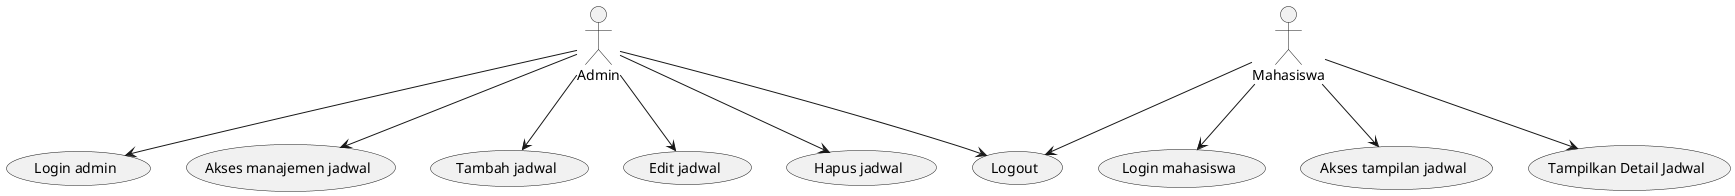 @startuml jadwal
actor Admin 
actor Mahasiswa

usecase "Login admin" as UC1
usecase "Login mahasiswa" as UC2
usecase "Akses manajemen jadwal" as UC3
usecase "Tambah jadwal" as UC4
usecase "Edit jadwal" as UC5
usecase "Hapus jadwal" as UC6
usecase "Akses tampilan jadwal" as UC7
usecase "Tampilkan Detail Jadwal" as UC8
usecase "Logout" as UC9

Admin --> UC1
Admin --> UC3
Admin --> UC4
Admin --> UC5
Admin --> UC6
Admin --> UC9

Mahasiswa --> UC2
Mahasiswa --> UC7
Mahasiswa --> UC8
Mahasiswa --> UC9